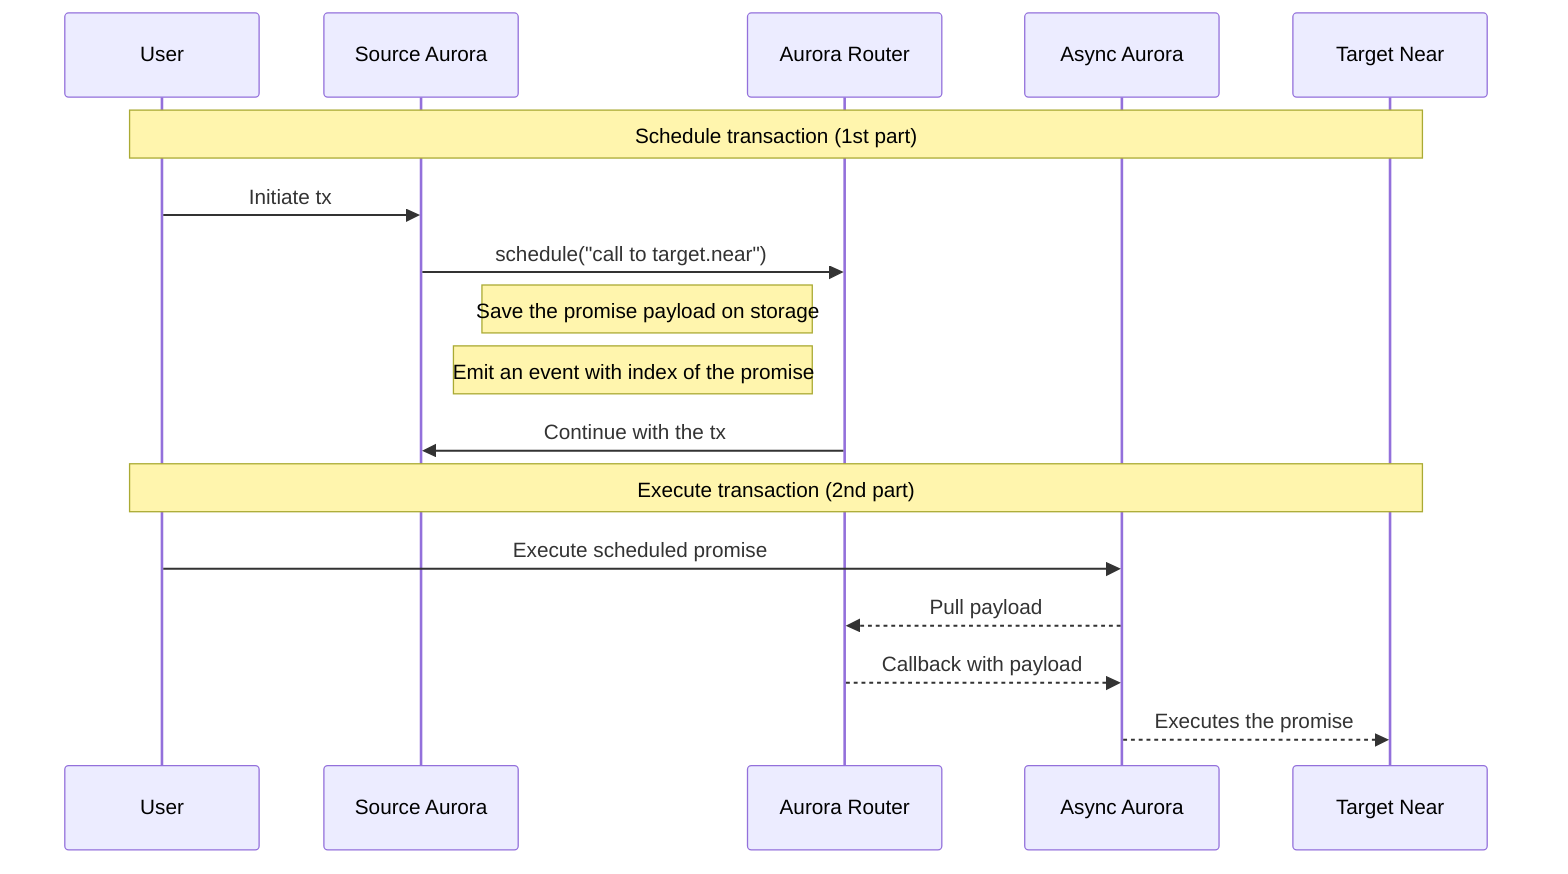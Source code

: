 sequenceDiagram
    participant User
    participant Source Aurora
    participant Aurora Router
    participant Async Aurora
    participant Target Near
    Note over User,Target Near: Schedule transaction (1st part)
    User ->> Source Aurora: Initiate tx
    Source Aurora ->> Aurora Router: schedule("call to target.near")
    Note left of Aurora Router: Save the promise payload on storage
    Note left of Aurora Router: Emit an event with index of the promise
    Aurora Router ->> Source Aurora: Continue with the tx

    Note over User,Target Near: Execute transaction (2nd part)

    User ->> Async Aurora: Execute scheduled promise
    Async Aurora -->> Aurora Router: Pull payload
    Aurora Router -->> Async Aurora: Callback with payload

    Async Aurora -->> Target Near: Executes the promise